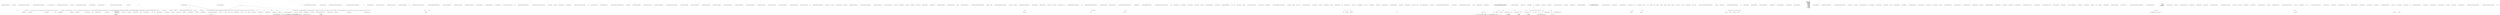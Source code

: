 digraph  {
n0 [cluster="RestSharp.Http.DeleteAsync(System.Action<RestSharp.HttpResponse>)", label="Entry RestSharp.Http.DeleteAsync(System.Action<RestSharp.HttpResponse>)", span="48-48"];
n1 [cluster="RestSharp.Http.DeleteAsync(System.Action<RestSharp.HttpResponse>)", label="GetStyleMethodInternalAsync(''DELETE'', action)", span="50-50"];
n2 [cluster="RestSharp.Http.DeleteAsync(System.Action<RestSharp.HttpResponse>)", label="Exit RestSharp.Http.DeleteAsync(System.Action<RestSharp.HttpResponse>)", span="48-48"];
n3 [cluster="RestSharp.Http.GetStyleMethodInternalAsync(string, System.Action<RestSharp.HttpResponse>)", label="Entry RestSharp.Http.GetStyleMethodInternalAsync(string, System.Action<RestSharp.HttpResponse>)", span="78-78"];
d1 [cluster="RestSharp.Http.DeleteAsync(System.Action<RestSharp.HttpResponse>)", label="return GetStyleMethodInternalAsync(''DELETE'', action);", span="50-50"];
d2 [cluster="RestSharp.Http.DeleteAsync(System.Action<RestSharp.HttpResponse>)", label="Exit RestSharp.Http.DeleteAsync(System.Action<RestSharp.HttpResponse>)", span="48-48"];
d3 [cluster="RestSharp.Http.GetStyleMethodInternalAsync(string, System.Action<RestSharp.HttpResponse>)", label="Entry RestSharp.Http.GetStyleMethodInternalAsync(string, System.Action<RestSharp.HttpResponse>)", span="78-78"];
d0 [cluster="RestSharp.Http.DeleteAsync(System.Action<RestSharp.HttpResponse>)", label="Entry RestSharp.Http.DeleteAsync(System.Action<RestSharp.HttpResponse>)", span="48-48"];
n20 [cluster="RestSharp.Http.GetStyleMethodInternalAsync(string, System.Action<RestSharp.HttpResponse>)", label="var url = Url", span="82-82"];
n21 [cluster="RestSharp.Http.GetStyleMethodInternalAsync(string, System.Action<RestSharp.HttpResponse>)", label="var webRequest = ConfigureAsyncWebRequest(method, url)", span="83-83"];
n23 [cluster="RestSharp.Http.GetStyleMethodInternalAsync(string, System.Action<RestSharp.HttpResponse>)", label="var asyncResult = webRequest.BeginGetResponse(result => ResponseCallback(result, callback), webRequest)", span="85-85"];
n30 [cluster="RestSharp.Http.GetStyleMethodInternalAsync(string, System.Action<RestSharp.HttpResponse>)", label="ExecuteCallback(response, callback)", span="94-94"];
n4 [cluster="RestSharp.Http.GetAsync(System.Action<RestSharp.HttpResponse>)", label="Entry RestSharp.Http.GetAsync(System.Action<RestSharp.HttpResponse>)", span="53-53"];
n5 [cluster="RestSharp.Http.GetAsync(System.Action<RestSharp.HttpResponse>)", label="GetStyleMethodInternalAsync(''GET'', action)", span="55-55"];
n7 [cluster="RestSharp.Http.HeadAsync(System.Action<RestSharp.HttpResponse>)", label="Entry RestSharp.Http.HeadAsync(System.Action<RestSharp.HttpResponse>)", span="58-58"];
n8 [cluster="RestSharp.Http.HeadAsync(System.Action<RestSharp.HttpResponse>)", label="GetStyleMethodInternalAsync(''HEAD'', action)", span="60-60"];
n10 [cluster="RestSharp.Http.OptionsAsync(System.Action<RestSharp.HttpResponse>)", label="Entry RestSharp.Http.OptionsAsync(System.Action<RestSharp.HttpResponse>)", span="63-63"];
n11 [cluster="RestSharp.Http.OptionsAsync(System.Action<RestSharp.HttpResponse>)", label="GetStyleMethodInternalAsync(''OPTIONS'', action)", span="65-65"];
n39 [cluster="lambda expression", label="ResponseCallback(result, callback)", span="85-85"];
n22 [cluster="RestSharp.Http.GetStyleMethodInternalAsync(string, System.Action<RestSharp.HttpResponse>)", label="timeoutState = new TimeOutState { Request = webRequest }", span="84-84"];
n24 [cluster="RestSharp.Http.GetStyleMethodInternalAsync(string, System.Action<RestSharp.HttpResponse>)", label="SetTimeout(asyncResult, webRequest, timeoutState)", span="86-86"];
n32 [cluster="RestSharp.Http.ConfigureAsyncWebRequest(string, System.Uri)", label="Entry RestSharp.Http.ConfigureAsyncWebRequest(string, System.Uri)", span="322-322"];
n33 [cluster="RestSharp.Http.TimeOutState.TimeOutState()", label="Entry RestSharp.Http.TimeOutState.TimeOutState()", span="384-384"];
n34 [cluster="System.Net.HttpWebRequest.BeginGetResponse(System.AsyncCallback, object)", label="Entry System.Net.HttpWebRequest.BeginGetResponse(System.AsyncCallback, object)", span="0-0"];
n38 [cluster="lambda expression", label="Entry lambda expression", span="85-85"];
n25 [cluster="RestSharp.Http.GetStyleMethodInternalAsync(string, System.Action<RestSharp.HttpResponse>)", label=Exception, span="88-88"];
n31 [cluster="RestSharp.Http.GetStyleMethodInternalAsync(string, System.Action<RestSharp.HttpResponse>)", label="Exit RestSharp.Http.GetStyleMethodInternalAsync(string, System.Action<RestSharp.HttpResponse>)", span="78-78"];
n35 [cluster="RestSharp.Http.SetTimeout(System.IAsyncResult, System.Net.HttpWebRequest, RestSharp.Http.TimeOutState)", label="Entry RestSharp.Http.SetTimeout(System.IAsyncResult, System.Net.HttpWebRequest, RestSharp.Http.TimeOutState)", span="211-211"];
n26 [cluster="RestSharp.Http.GetStyleMethodInternalAsync(string, System.Action<RestSharp.HttpResponse>)", label="var response = new HttpResponse()", span="90-90"];
n27 [cluster="RestSharp.Http.GetStyleMethodInternalAsync(string, System.Action<RestSharp.HttpResponse>)", label="response.ErrorMessage = ex.Message", span="91-91"];
n28 [cluster="RestSharp.Http.GetStyleMethodInternalAsync(string, System.Action<RestSharp.HttpResponse>)", label="response.ErrorException = ex", span="92-92"];
n29 [cluster="RestSharp.Http.GetStyleMethodInternalAsync(string, System.Action<RestSharp.HttpResponse>)", label="response.ResponseStatus = ResponseStatus.Error", span="93-93"];
d31 [cluster="RestSharp.Http.GetStyleMethodInternalAsync(string, System.Action<RestSharp.HttpResponse>)", label="ExecuteCallback(response, callback)", span="95-95"];
n36 [cluster="RestSharp.HttpResponse.HttpResponse()", label="Entry RestSharp.HttpResponse.HttpResponse()", span="30-30"];
n37 [cluster="RestSharp.Http.ExecuteCallback(RestSharp.HttpResponse, System.Action<RestSharp.HttpResponse>)", label="Entry RestSharp.Http.ExecuteCallback(RestSharp.HttpResponse, System.Action<RestSharp.HttpResponse>)", span="297-297"];
d21 [cluster="RestSharp.Http.GetStyleMethodInternalAsync(string, System.Action<RestSharp.HttpResponse>)", label="var url = Url", span="83-83"];
d22 [cluster="RestSharp.Http.GetStyleMethodInternalAsync(string, System.Action<RestSharp.HttpResponse>)", label="webRequest = ConfigureAsyncWebRequest(method, url)", span="84-84"];
d23 [cluster="RestSharp.Http.GetStyleMethodInternalAsync(string, System.Action<RestSharp.HttpResponse>)", label="timeoutState = new TimeOutState { Request = webRequest }", span="85-85"];
d24 [cluster="RestSharp.Http.GetStyleMethodInternalAsync(string, System.Action<RestSharp.HttpResponse>)", label="var asyncResult = webRequest.BeginGetResponse(result => ResponseCallback(result, callback), webRequest)", span="86-86"];
d25 [cluster="RestSharp.Http.GetStyleMethodInternalAsync(string, System.Action<RestSharp.HttpResponse>)", label="SetTimeout(asyncResult, webRequest, timeoutState)", span="87-87"];
d32 [cluster="RestSharp.Http.GetStyleMethodInternalAsync(string, System.Action<RestSharp.HttpResponse>)", label="return webRequest;", span="97-97"];
d34 [cluster="RestSharp.Http.ConfigureAsyncWebRequest(string, System.Uri)", label="Entry RestSharp.Http.ConfigureAsyncWebRequest(string, System.Uri)", span="327-327"];
d37 [cluster="RestSharp.Http.SetTimeout(System.IAsyncResult, System.Net.HttpWebRequest, RestSharp.Http.TimeOutState)", label="Entry RestSharp.Http.SetTimeout(System.IAsyncResult, System.Net.HttpWebRequest, RestSharp.Http.TimeOutState)", span="216-216"];
d20 [cluster="RestSharp.Http.GetStyleMethodInternalAsync(string, System.Action<RestSharp.HttpResponse>)", label="HttpWebRequest webRequest = null", span="80-80"];
d5 [cluster="RestSharp.Http.GetAsync(System.Action<RestSharp.HttpResponse>)", label="return GetStyleMethodInternalAsync(''GET'', action);", span="55-55"];
d4 [cluster="RestSharp.Http.GetAsync(System.Action<RestSharp.HttpResponse>)", label="Entry RestSharp.Http.GetAsync(System.Action<RestSharp.HttpResponse>)", span="53-53"];
d8 [cluster="RestSharp.Http.HeadAsync(System.Action<RestSharp.HttpResponse>)", label="return GetStyleMethodInternalAsync(''HEAD'', action);", span="60-60"];
d7 [cluster="RestSharp.Http.HeadAsync(System.Action<RestSharp.HttpResponse>)", label="Entry RestSharp.Http.HeadAsync(System.Action<RestSharp.HttpResponse>)", span="58-58"];
d11 [cluster="RestSharp.Http.OptionsAsync(System.Action<RestSharp.HttpResponse>)", label="return GetStyleMethodInternalAsync(''OPTIONS'', action);", span="65-65"];
d10 [cluster="RestSharp.Http.OptionsAsync(System.Action<RestSharp.HttpResponse>)", label="Entry RestSharp.Http.OptionsAsync(System.Action<RestSharp.HttpResponse>)", span="63-63"];
d33 [cluster="RestSharp.Http.GetStyleMethodInternalAsync(string, System.Action<RestSharp.HttpResponse>)", label="Exit RestSharp.Http.GetStyleMethodInternalAsync(string, System.Action<RestSharp.HttpResponse>)", span="78-78"];
n6 [cluster="RestSharp.Http.GetAsync(System.Action<RestSharp.HttpResponse>)", label="Exit RestSharp.Http.GetAsync(System.Action<RestSharp.HttpResponse>)", span="53-53"];
d6 [cluster="RestSharp.Http.GetAsync(System.Action<RestSharp.HttpResponse>)", label="Exit RestSharp.Http.GetAsync(System.Action<RestSharp.HttpResponse>)", span="53-53"];
n9 [cluster="RestSharp.Http.HeadAsync(System.Action<RestSharp.HttpResponse>)", label="Exit RestSharp.Http.HeadAsync(System.Action<RestSharp.HttpResponse>)", span="58-58"];
d9 [cluster="RestSharp.Http.HeadAsync(System.Action<RestSharp.HttpResponse>)", label="Exit RestSharp.Http.HeadAsync(System.Action<RestSharp.HttpResponse>)", span="58-58"];
n12 [cluster="RestSharp.Http.OptionsAsync(System.Action<RestSharp.HttpResponse>)", label="Exit RestSharp.Http.OptionsAsync(System.Action<RestSharp.HttpResponse>)", span="63-63"];
d12 [cluster="RestSharp.Http.OptionsAsync(System.Action<RestSharp.HttpResponse>)", label="Exit RestSharp.Http.OptionsAsync(System.Action<RestSharp.HttpResponse>)", span="63-63"];
n13 [cluster="RestSharp.Http.PostAsync(System.Action<RestSharp.HttpResponse>)", label="Entry RestSharp.Http.PostAsync(System.Action<RestSharp.HttpResponse>)", span="68-68"];
n14 [cluster="RestSharp.Http.PostAsync(System.Action<RestSharp.HttpResponse>)", label="PutPostInternalAsync(''POST'', action)", span="70-70"];
n15 [cluster="RestSharp.Http.PostAsync(System.Action<RestSharp.HttpResponse>)", label="Exit RestSharp.Http.PostAsync(System.Action<RestSharp.HttpResponse>)", span="68-68"];
n16 [cluster="RestSharp.Http.PutPostInternalAsync(string, System.Action<RestSharp.HttpResponse>)", label="Entry RestSharp.Http.PutPostInternalAsync(string, System.Action<RestSharp.HttpResponse>)", span="98-98"];
d14 [cluster="RestSharp.Http.PostAsync(System.Action<RestSharp.HttpResponse>)", label="return PutPostInternalAsync(''POST'', action);", span="70-70"];
d15 [cluster="RestSharp.Http.PostAsync(System.Action<RestSharp.HttpResponse>)", label="Exit RestSharp.Http.PostAsync(System.Action<RestSharp.HttpResponse>)", span="68-68"];
d16 [cluster="RestSharp.Http.PutPostInternalAsync(string, System.Action<RestSharp.HttpResponse>)", label="Entry RestSharp.Http.PutPostInternalAsync(string, System.Action<RestSharp.HttpResponse>)", span="100-100"];
d13 [cluster="RestSharp.Http.PostAsync(System.Action<RestSharp.HttpResponse>)", label="Entry RestSharp.Http.PostAsync(System.Action<RestSharp.HttpResponse>)", span="68-68"];
n42 [cluster="RestSharp.Http.PutPostInternalAsync(string, System.Action<RestSharp.HttpResponse>)", label="var webRequest = ConfigureAsyncWebRequest(method, Url)", span="102-102"];
n44 [cluster="RestSharp.Http.PutPostInternalAsync(string, System.Action<RestSharp.HttpResponse>)", label="WriteRequestBodyAsync(webRequest, callback)", span="104-104"];
n50 [cluster="RestSharp.Http.PutPostInternalAsync(string, System.Action<RestSharp.HttpResponse>)", label="ExecuteCallback(response, callback)", span="112-112"];
n17 [cluster="RestSharp.Http.PutAsync(System.Action<RestSharp.HttpResponse>)", label="Entry RestSharp.Http.PutAsync(System.Action<RestSharp.HttpResponse>)", span="73-73"];
n18 [cluster="RestSharp.Http.PutAsync(System.Action<RestSharp.HttpResponse>)", label="PutPostInternalAsync(''PUT'', action)", span="75-75"];
n43 [cluster="RestSharp.Http.PutPostInternalAsync(string, System.Action<RestSharp.HttpResponse>)", label="PreparePostBody(webRequest)", span="103-103"];
n52 [cluster="RestSharp.Http.PreparePostBody(System.Net.HttpWebRequest)", label="Entry RestSharp.Http.PreparePostBody(System.Net.HttpWebRequest)", span="246-246"];
n45 [cluster="RestSharp.Http.PutPostInternalAsync(string, System.Action<RestSharp.HttpResponse>)", label=Exception, span="106-106"];
n51 [cluster="RestSharp.Http.PutPostInternalAsync(string, System.Action<RestSharp.HttpResponse>)", label="Exit RestSharp.Http.PutPostInternalAsync(string, System.Action<RestSharp.HttpResponse>)", span="98-98"];
n53 [cluster="RestSharp.Http.WriteRequestBodyAsync(System.Net.HttpWebRequest, System.Action<RestSharp.HttpResponse>)", label="Entry RestSharp.Http.WriteRequestBodyAsync(System.Net.HttpWebRequest, System.Action<RestSharp.HttpResponse>)", span="116-116"];
n46 [cluster="RestSharp.Http.PutPostInternalAsync(string, System.Action<RestSharp.HttpResponse>)", label="var response = new HttpResponse()", span="108-108"];
n47 [cluster="RestSharp.Http.PutPostInternalAsync(string, System.Action<RestSharp.HttpResponse>)", label="response.ErrorMessage = ex.Message", span="109-109"];
n48 [cluster="RestSharp.Http.PutPostInternalAsync(string, System.Action<RestSharp.HttpResponse>)", label="response.ErrorException = ex", span="110-110"];
n49 [cluster="RestSharp.Http.PutPostInternalAsync(string, System.Action<RestSharp.HttpResponse>)", label="response.ResponseStatus = ResponseStatus.Error", span="111-111"];
d53 [cluster="RestSharp.Http.PutPostInternalAsync(string, System.Action<RestSharp.HttpResponse>)", label="ExecuteCallback(response, callback)", span="115-115"];
d45 [cluster="RestSharp.Http.PutPostInternalAsync(string, System.Action<RestSharp.HttpResponse>)", label="webRequest = ConfigureAsyncWebRequest(method, Url)", span="105-105"];
d46 [cluster="RestSharp.Http.PutPostInternalAsync(string, System.Action<RestSharp.HttpResponse>)", label="PreparePostBody(webRequest)", span="106-106"];
d47 [cluster="RestSharp.Http.PutPostInternalAsync(string, System.Action<RestSharp.HttpResponse>)", label="WriteRequestBodyAsync(webRequest, callback)", span="107-107"];
d54 [cluster="RestSharp.Http.PutPostInternalAsync(string, System.Action<RestSharp.HttpResponse>)", label="return webRequest;", span="118-118"];
d57 [cluster="RestSharp.Http.WriteRequestBodyAsync(System.Net.HttpWebRequest, System.Action<RestSharp.HttpResponse>)", label="Entry RestSharp.Http.WriteRequestBodyAsync(System.Net.HttpWebRequest, System.Action<RestSharp.HttpResponse>)", span="121-121"];
d44 [cluster="RestSharp.Http.PutPostInternalAsync(string, System.Action<RestSharp.HttpResponse>)", label="HttpWebRequest webRequest = null", span="102-102"];
d18 [cluster="RestSharp.Http.PutAsync(System.Action<RestSharp.HttpResponse>)", label="return PutPostInternalAsync(''PUT'', action);", span="75-75"];
d17 [cluster="RestSharp.Http.PutAsync(System.Action<RestSharp.HttpResponse>)", label="Entry RestSharp.Http.PutAsync(System.Action<RestSharp.HttpResponse>)", span="73-73"];
d55 [cluster="RestSharp.Http.PutPostInternalAsync(string, System.Action<RestSharp.HttpResponse>)", label="Exit RestSharp.Http.PutPostInternalAsync(string, System.Action<RestSharp.HttpResponse>)", span="100-100"];
n19 [cluster="RestSharp.Http.PutAsync(System.Action<RestSharp.HttpResponse>)", label="Exit RestSharp.Http.PutAsync(System.Action<RestSharp.HttpResponse>)", span="73-73"];
d19 [cluster="RestSharp.Http.PutAsync(System.Action<RestSharp.HttpResponse>)", label="Exit RestSharp.Http.PutAsync(System.Action<RestSharp.HttpResponse>)", span="73-73"];
n163 [cluster="RestSharp.Http.ConfigureAsyncWebRequest(string, System.Uri)", label="var webRequest = (HttpWebRequest)WebRequest.Create(url)", span="328-328"];
n167 [cluster="RestSharp.Http.ConfigureAsyncWebRequest(string, System.Uri)", label="webRequest.Method = method", span="334-334"];
n164 [cluster="RestSharp.Http.ConfigureAsyncWebRequest(string, System.Uri)", label="webRequest.UseDefaultCredentials = false", span="329-329"];
n165 [cluster="RestSharp.Http.ConfigureAsyncWebRequest(string, System.Uri)", label="AppendHeaders(webRequest)", span="331-331"];
n166 [cluster="RestSharp.Http.ConfigureAsyncWebRequest(string, System.Uri)", label="AppendCookies(webRequest)", span="332-332"];
n169 [cluster="RestSharp.Http.ConfigureAsyncWebRequest(string, System.Uri)", label="webRequest.ContentLength = 0", span="342-342"];
n171 [cluster="RestSharp.Http.ConfigureAsyncWebRequest(string, System.Uri)", label="webRequest.Credentials = Credentials", span="348-348"];
n173 [cluster="RestSharp.Http.ConfigureAsyncWebRequest(string, System.Uri)", label="webRequest.UserAgent = UserAgent", span="354-354"];
n174 [cluster="RestSharp.Http.ConfigureAsyncWebRequest(string, System.Uri)", label="webRequest.AllowAutoRedirect = FollowRedirects", span="379-379"];
n175 [cluster="RestSharp.Http.ConfigureAsyncWebRequest(string, System.Uri)", label="return webRequest;", span="381-381"];
n177 [cluster="System.Net.WebRequest.Create(System.Uri)", label="Entry System.Net.WebRequest.Create(System.Uri)", span="0-0"];
n178 [cluster="RestSharp.Http.AppendHeaders(System.Net.HttpWebRequest)", label="Entry RestSharp.Http.AppendHeaders(System.Net.HttpWebRequest)", span="194-194"];
n179 [cluster="RestSharp.Http.AppendCookies(System.Net.HttpWebRequest)", label="Entry RestSharp.Http.AppendCookies(System.Net.HttpWebRequest)", span="213-213"];
n168 [cluster="RestSharp.Http.ConfigureAsyncWebRequest(string, System.Uri)", label="!HasFiles", span="340-340"];
n170 [cluster="RestSharp.Http.ConfigureAsyncWebRequest(string, System.Uri)", label="Credentials != null", span="346-346"];
n172 [cluster="RestSharp.Http.ConfigureAsyncWebRequest(string, System.Uri)", label="UserAgent.HasValue()", span="352-352"];
n180 [cluster="string.HasValue()", label="Entry string.HasValue()", span="76-76"];
n176 [cluster="RestSharp.Http.ConfigureAsyncWebRequest(string, System.Uri)", label="Exit RestSharp.Http.ConfigureAsyncWebRequest(string, System.Uri)", span="322-322"];
n115 [cluster="RestSharp.Http.SetTimeout(System.IAsyncResult, System.Net.HttpWebRequest, RestSharp.Http.TimeOutState)", label="Exit RestSharp.Http.SetTimeout(System.IAsyncResult, System.Net.HttpWebRequest, RestSharp.Http.TimeOutState)", span="211-211"];
n54 [cluster="RestSharp.Http.WriteRequestBodyAsync(System.Net.HttpWebRequest, System.Action<RestSharp.HttpResponse>)", label="IAsyncResult asyncResult", span="118-118"];
n159 [cluster="RestSharp.Http.ExecuteCallback(RestSharp.HttpResponse, System.Action<RestSharp.HttpResponse>)", label="callback(response)", span="304-304"];
n41 [cluster="RestSharp.Http.ResponseCallback(System.IAsyncResult, System.Action<RestSharp.HttpResponse>)", label="Entry RestSharp.Http.ResponseCallback(System.IAsyncResult, System.Action<RestSharp.HttpResponse>)", span="268-268"];
n141 [cluster="RestSharp.Http.ResponseCallback(System.IAsyncResult, System.Action<RestSharp.HttpResponse>)", label="var response = new HttpResponse()", span="270-270"];
n160 [cluster="RestSharp.Http.ExecuteCallback(RestSharp.HttpResponse, System.Action<RestSharp.HttpResponse>)", label="Exit RestSharp.Http.ExecuteCallback(RestSharp.HttpResponse, System.Action<RestSharp.HttpResponse>)", span="297-297"];
n102 [cluster="System.Action<T>.Invoke(T)", label="Entry System.Action<T>.Invoke(T)", span="0-0"];
n40 [cluster="lambda expression", label="Exit lambda expression", span="85-85"];
n145 [cluster="RestSharp.Http.ResponseCallback(System.IAsyncResult, System.Action<RestSharp.HttpResponse>)", label="ExecuteCallback(response, callback)", span="278-278"];
n147 [cluster="RestSharp.Http.ResponseCallback(System.IAsyncResult, System.Action<RestSharp.HttpResponse>)", label="GetRawResponseAsync(result, webResponse =>\r\n				{\r\n					ExtractResponseData(response, webResponse);\r\n					ExecuteCallback(\\nresponse, callback);\r\n				})", span="282-286"];
n152 [cluster="RestSharp.Http.ResponseCallback(System.IAsyncResult, System.Action<RestSharp.HttpResponse>)", label="ExecuteCallback(response, callback)", span="293-293"];
n59 [cluster="RestSharp.Http.WriteRequestBodyAsync(System.Net.HttpWebRequest, System.Action<RestSharp.HttpResponse>)", label="asyncResult = webRequest.BeginGetResponse(r => ResponseCallback(r, callback), webRequest)", span="131-131"];
n67 [cluster="RestSharp.Http.RequestStreamCallback(System.IAsyncResult, System.Action<RestSharp.HttpResponse>)", label="Entry RestSharp.Http.RequestStreamCallback(System.IAsyncResult, System.Action<RestSharp.HttpResponse>)", span="187-187"];
n109 [cluster="RestSharp.Http.RequestStreamCallback(System.IAsyncResult, System.Action<RestSharp.HttpResponse>)", label="webRequest.BeginGetResponse(r => ResponseCallback(r, callback), webRequest)", span="208-208"];
n156 [cluster="lambda expression", label="ExecuteCallback(response, callback)", span="285-285"];
n142 [cluster="RestSharp.Http.ResponseCallback(System.IAsyncResult, System.Action<RestSharp.HttpResponse>)", label="response.ResponseStatus = ResponseStatus.None", span="271-271"];
n144 [cluster="RestSharp.Http.ResponseCallback(System.IAsyncResult, System.Action<RestSharp.HttpResponse>)", label="response.ResponseStatus = ResponseStatus.TimedOut", span="277-277"];
n149 [cluster="RestSharp.Http.ResponseCallback(System.IAsyncResult, System.Action<RestSharp.HttpResponse>)", label="response.ErrorMessage = ex.Message", span="290-290"];
n150 [cluster="RestSharp.Http.ResponseCallback(System.IAsyncResult, System.Action<RestSharp.HttpResponse>)", label="response.ErrorException = ex", span="291-291"];
n151 [cluster="RestSharp.Http.ResponseCallback(System.IAsyncResult, System.Action<RestSharp.HttpResponse>)", label="response.ResponseStatus = ResponseStatus.Error", span="292-292"];
n155 [cluster="lambda expression", label="ExtractResponseData(response, webResponse)", span="284-284"];
n143 [cluster="RestSharp.Http.ResponseCallback(System.IAsyncResult, System.Action<RestSharp.HttpResponse>)", label="timeoutState.TimedOut", span="275-275"];
n146 [cluster="RestSharp.Http.ResponseCallback(System.IAsyncResult, System.Action<RestSharp.HttpResponse>)", label="return;", span="279-279"];
n153 [cluster="RestSharp.Http.ResponseCallback(System.IAsyncResult, System.Action<RestSharp.HttpResponse>)", label="Exit RestSharp.Http.ResponseCallback(System.IAsyncResult, System.Action<RestSharp.HttpResponse>)", span="268-268"];
n148 [cluster="RestSharp.Http.ResponseCallback(System.IAsyncResult, System.Action<RestSharp.HttpResponse>)", label=Exception, span="288-288"];
n127 [cluster="RestSharp.Http.GetRawResponseAsync(System.IAsyncResult, System.Action<System.Net.HttpWebResponse>)", label="Entry RestSharp.Http.GetRawResponseAsync(System.IAsyncResult, System.Action<System.Net.HttpWebResponse>)", span="244-244"];
n154 [cluster="lambda expression", label="Entry lambda expression", span="282-286"];
n55 [cluster="RestSharp.Http.WriteRequestBodyAsync(System.Net.HttpWebRequest, System.Action<RestSharp.HttpResponse>)", label="timeoutState = new TimeOutState { Request = webRequest }", span="119-119"];
n57 [cluster="RestSharp.Http.WriteRequestBodyAsync(System.Net.HttpWebRequest, System.Action<RestSharp.HttpResponse>)", label="webRequest.ContentLength = CalculateContentLength()", span="124-124"];
n58 [cluster="RestSharp.Http.WriteRequestBodyAsync(System.Net.HttpWebRequest, System.Action<RestSharp.HttpResponse>)", label="asyncResult = webRequest.BeginGetRequestStream(result => RequestStreamCallback(result, callback), webRequest)", span="126-126"];
n60 [cluster="RestSharp.Http.WriteRequestBodyAsync(System.Net.HttpWebRequest, System.Action<RestSharp.HttpResponse>)", label="SetTimeout(asyncResult, webRequest, timeoutState)", span="134-134"];
n65 [cluster="lambda expression", label="RequestStreamCallback(result, callback)", span="126-126"];
n69 [cluster="lambda expression", label="ResponseCallback(r, callback)", span="131-131"];
n56 [cluster="RestSharp.Http.WriteRequestBodyAsync(System.Net.HttpWebRequest, System.Action<RestSharp.HttpResponse>)", label="HasBody || HasFiles", span="121-121"];
n62 [cluster="RestSharp.Http.CalculateContentLength()", label="Entry RestSharp.Http.CalculateContentLength()", span="137-137"];
n63 [cluster="System.Net.HttpWebRequest.BeginGetRequestStream(System.AsyncCallback, object)", label="Entry System.Net.HttpWebRequest.BeginGetRequestStream(System.AsyncCallback, object)", span="0-0"];
n64 [cluster="lambda expression", label="Entry lambda expression", span="126-126"];
n68 [cluster="lambda expression", label="Entry lambda expression", span="131-131"];
n61 [cluster="RestSharp.Http.WriteRequestBodyAsync(System.Net.HttpWebRequest, System.Action<RestSharp.HttpResponse>)", label="Exit RestSharp.Http.WriteRequestBodyAsync(System.Net.HttpWebRequest, System.Action<RestSharp.HttpResponse>)", span="116-116"];
n71 [cluster="RestSharp.Http.CalculateContentLength()", label="!HasFiles", span="139-139"];
n73 [cluster="RestSharp.Http.CalculateContentLength()", label="long length = 0", span="145-145"];
n72 [cluster="RestSharp.Http.CalculateContentLength()", label="return RequestBody.Length;", span="141-141"];
n82 [cluster="RestSharp.Http.CalculateContentLength()", label="Exit RestSharp.Http.CalculateContentLength()", span="137-137"];
n74 [cluster="RestSharp.Http.CalculateContentLength()", label=Files, span="146-146"];
n75 [cluster="RestSharp.Http.CalculateContentLength()", label="length += GetMultipartFileHeader(file).Length", span="148-148"];
n79 [cluster="RestSharp.Http.CalculateContentLength()", label="length += GetMultipartFormData(param).Length", span="155-155"];
n80 [cluster="RestSharp.Http.CalculateContentLength()", label="length += GetMultipartFooter().Length", span="158-158"];
n76 [cluster="RestSharp.Http.CalculateContentLength()", label="length += file.ContentLength", span="149-149"];
n78 [cluster="RestSharp.Http.CalculateContentLength()", label=Parameters, span="153-153"];
n83 [cluster="RestSharp.Http.GetMultipartFileHeader(RestSharp.HttpFile)", label="Entry RestSharp.Http.GetMultipartFileHeader(RestSharp.HttpFile)", span="173-173"];
n77 [cluster="RestSharp.Http.CalculateContentLength()", label="length += Environment.NewLine.Length", span="150-150"];
n84 [cluster="RestSharp.Http.GetMultipartFormData(RestSharp.HttpParameter)", label="Entry RestSharp.Http.GetMultipartFormData(RestSharp.HttpParameter)", span="179-179"];
n81 [cluster="RestSharp.Http.CalculateContentLength()", label="return length;", span="159-159"];
d85 [cluster="RestSharp.Http.CalculateContentLength()", color=green, community=0, label="return length;", prediction=0, span="164-164"];
n85 [cluster="RestSharp.Http.GetMultipartFooter()", label="Entry RestSharp.Http.GetMultipartFooter()", span="185-185"];
n66 [cluster="lambda expression", label="Exit lambda expression", span="126-126"];
n103 [cluster="RestSharp.Http.RequestStreamCallback(System.IAsyncResult, System.Action<RestSharp.HttpResponse>)", label="var webRequest = result.AsyncState as HttpWebRequest", span="189-189"];
d108 [cluster="RestSharp.Http.RequestStreamCallback(System.IAsyncResult, System.Action<RestSharp.HttpResponse>)", label="var requestStream = webRequest.EndGetRequestStream(result)", span="197-197"];
n113 [cluster="lambda expression", label="ResponseCallback(r, callback)", span="208-208"];
n106 [cluster="RestSharp.Http.RequestStreamCallback(System.IAsyncResult, System.Action<RestSharp.HttpResponse>)", label="WriteMultipartFormDataAsync(requestStream)", span="196-196"];
n111 [cluster="System.Net.HttpWebRequest.EndGetRequestStream(System.IAsyncResult)", label="Entry System.Net.HttpWebRequest.EndGetRequestStream(System.IAsyncResult)", span="0-0"];
n86 [cluster="RestSharp.Http.WriteMultipartFormDataAsync(System.IO.Stream)", label="Entry RestSharp.Http.WriteMultipartFormDataAsync(System.IO.Stream)", span="162-162"];
n100 [cluster="System.Text.Encoding.GetBytes(string)", label="Entry System.Text.Encoding.GetBytes(string)", span="0-0"];
n101 [cluster="System.IO.Stream.Write(byte[], int, int)", label="Entry System.IO.Stream.Write(byte[], int, int)", span="0-0"];
n110 [cluster="RestSharp.Http.RequestStreamCallback(System.IAsyncResult, System.Action<RestSharp.HttpResponse>)", label="Exit RestSharp.Http.RequestStreamCallback(System.IAsyncResult, System.Action<RestSharp.HttpResponse>)", span="187-187"];
n112 [cluster="lambda expression", label="Entry lambda expression", span="208-208"];
d109 [cluster="RestSharp.Http.RequestStreamCallback(System.IAsyncResult, System.Action<RestSharp.HttpResponse>)", label=HasFiles, span="199-199"];
d111 [cluster="RestSharp.Http.RequestStreamCallback(System.IAsyncResult, System.Action<RestSharp.HttpResponse>)", label="var encoding = Encoding.UTF8", span="208-208"];
d112 [cluster="RestSharp.Http.RequestStreamCallback(System.IAsyncResult, System.Action<RestSharp.HttpResponse>)", label="requestStream.Write(encoding.GetBytes(RequestBody), 0, RequestBody.Length)", span="209-209"];
n70 [cluster="lambda expression", label="Exit lambda expression", span="131-131"];
n91 [cluster="RestSharp.Http.WriteMultipartFormDataAsync(System.IO.Stream)", label="file.Writer(requestStream)", span="172-172"];
d94 [cluster="RestSharp.Http.WriteMultipartFormDataAsync(System.IO.Stream)", color=green, community=0, label="requestStream.Write(encoding.GetBytes(header), 0, header.Length)", prediction=1, span="174-174"];
d91 [cluster="RestSharp.Http.WriteMultipartFormDataAsync(System.IO.Stream)", label="var encoding = Encoding.UTF8", span="169-169"];
d97 [cluster="RestSharp.Http.WriteMultipartFormDataAsync(System.IO.Stream)", color=green, community=0, label="requestStream.Write(encoding.GetBytes(lineEnding), 0, lineEnding.Length)", prediction=1, span="179-179"];
d102 [cluster="RestSharp.Http.WriteMultipartFormDataAsync(System.IO.Stream)", color=green, community=0, label="requestStream.Write(encoding.GetBytes(footer), 0, footer.Length)", prediction=1, span="189-189"];
d100 [cluster="RestSharp.Http.WriteMultipartFormDataAsync(System.IO.Stream)", label="requestStream.Write(encoding.GetBytes(postData), 0, postData.Length)", span="185-185"];
d96 [cluster="RestSharp.Http.WriteMultipartFormDataAsync(System.IO.Stream)", color=green, community=0, label="var lineEnding = Environment.NewLine", prediction=4, span="178-178"];
n99 [cluster="RestSharp.Http.WriteMultipartFormDataAsync(System.IO.Stream)", label="Exit RestSharp.Http.WriteMultipartFormDataAsync(System.IO.Stream)", span="162-162"];
d92 [cluster="RestSharp.Http.WriteMultipartFormDataAsync(System.IO.Stream)", label=Files, span="170-170"];
d93 [cluster="RestSharp.Http.WriteMultipartFormDataAsync(System.IO.Stream)", label="var header = GetMultipartFileHeader(file)", span="173-173"];
d98 [cluster="RestSharp.Http.WriteMultipartFormDataAsync(System.IO.Stream)", label=Parameters, span="182-182"];
d101 [cluster="RestSharp.Http.WriteMultipartFormDataAsync(System.IO.Stream)", label="var footer = GetMultipartFooter()", span="188-188"];
d99 [cluster="RestSharp.Http.WriteMultipartFormDataAsync(System.IO.Stream)", label="var postData = GetMultipartFormData(param)", span="184-184"];
n114 [cluster="lambda expression", label="Exit lambda expression", span="208-208"];
n116 [cluster="RestSharp.Http.TimeoutCallback(object, bool)", label="Entry RestSharp.Http.TimeoutCallback(object, bool)", span="221-221"];
n117 [cluster="RestSharp.Http.TimeoutCallback(object, bool)", label=timedOut, span="223-223"];
n118 [cluster="RestSharp.Http.TimeoutCallback(object, bool)", label="TimeOutState timeoutState = state as TimeOutState", span="225-225"];
n122 [cluster="RestSharp.Http.TimeoutCallback(object, bool)", label="timeoutState.TimedOut = timedOut", span="234-234"];
n125 [cluster="RestSharp.Http.TimeoutCallback(object, bool)", label="Exit RestSharp.Http.TimeoutCallback(object, bool)", span="221-221"];
n119 [cluster="RestSharp.Http.TimeoutCallback(object, bool)", label="timeoutState == null", span="227-227"];
n121 [cluster="RestSharp.Http.TimeoutCallback(object, bool)", label=timeoutState, span="232-232"];
n123 [cluster="RestSharp.Http.TimeoutCallback(object, bool)", label="timeoutState.Request != null", span="237-237"];
n124 [cluster="RestSharp.Http.TimeoutCallback(object, bool)", label="timeoutState.Request.Abort()", span="239-239"];
n120 [cluster="RestSharp.Http.TimeoutCallback(object, bool)", label="return;", span="229-229"];
n126 [cluster="System.Net.HttpWebRequest.Abort()", label="Entry System.Net.HttpWebRequest.Abort()", span="0-0"];
n128 [cluster="RestSharp.Http.GetRawResponseAsync(System.IAsyncResult, System.Action<System.Net.HttpWebResponse>)", label="var response = new HttpResponse()", span="246-246"];
n131 [cluster="RestSharp.Http.GetRawResponseAsync(System.IAsyncResult, System.Action<System.Net.HttpWebResponse>)", label="var webRequest = (HttpWebRequest)result.AsyncState", span="253-253"];
n132 [cluster="RestSharp.Http.GetRawResponseAsync(System.IAsyncResult, System.Action<System.Net.HttpWebResponse>)", label="raw = webRequest.EndGetResponse(result) as HttpWebResponse", span="254-254"];
n136 [cluster="RestSharp.Http.GetRawResponseAsync(System.IAsyncResult, System.Action<System.Net.HttpWebResponse>)", label="callback(raw)", span="264-264"];
n129 [cluster="RestSharp.Http.GetRawResponseAsync(System.IAsyncResult, System.Action<System.Net.HttpWebResponse>)", label="response.ResponseStatus = ResponseStatus.None", span="247-247"];
n130 [cluster="RestSharp.Http.GetRawResponseAsync(System.IAsyncResult, System.Action<System.Net.HttpWebResponse>)", label="HttpWebResponse raw = null", span="249-249"];
n133 [cluster="RestSharp.Http.GetRawResponseAsync(System.IAsyncResult, System.Action<System.Net.HttpWebResponse>)", label=WebException, span="256-256"];
n137 [cluster="RestSharp.Http.GetRawResponseAsync(System.IAsyncResult, System.Action<System.Net.HttpWebResponse>)", label="raw.Close()", span="265-265"];
n139 [cluster="System.Net.HttpWebRequest.EndGetResponse(System.IAsyncResult)", label="Entry System.Net.HttpWebRequest.EndGetResponse(System.IAsyncResult)", span="0-0"];
n134 [cluster="RestSharp.Http.GetRawResponseAsync(System.IAsyncResult, System.Action<System.Net.HttpWebResponse>)", label="ex.Response is HttpWebResponse", span="258-258"];
n135 [cluster="RestSharp.Http.GetRawResponseAsync(System.IAsyncResult, System.Action<System.Net.HttpWebResponse>)", label="raw = ex.Response as HttpWebResponse", span="260-260"];
n138 [cluster="RestSharp.Http.GetRawResponseAsync(System.IAsyncResult, System.Action<System.Net.HttpWebResponse>)", label="Exit RestSharp.Http.GetRawResponseAsync(System.IAsyncResult, System.Action<System.Net.HttpWebResponse>)", span="244-244"];
n140 [cluster="System.Net.HttpWebResponse.Close()", label="Entry System.Net.HttpWebResponse.Close()", span="0-0"];
n158 [cluster="RestSharp.Http.ExtractResponseData(RestSharp.HttpResponse, System.Net.HttpWebResponse)", label="Entry RestSharp.Http.ExtractResponseData(RestSharp.HttpResponse, System.Net.HttpWebResponse)", span="263-263"];
n157 [cluster="lambda expression", label="Exit lambda expression", span="282-286"];
n161 [cluster="RestSharp.Http.AddAsyncHeaderActions()", label="Entry RestSharp.Http.AddAsyncHeaderActions()", span="310-310"];
n162 [cluster="RestSharp.Http.AddAsyncHeaderActions()", label="Exit RestSharp.Http.AddAsyncHeaderActions()", span="310-310"];
m0_43 [cluster="RestSharp.Http.GetMultipartFileHeader(RestSharp.HttpFile)", file="Http.cs", label="return string.Format (''--{0}{4}Content-Disposition: form-data; name=\''{1}\''; filename=\''{2}\''{4}Content-Type: {3}{4}{4}'', \r\n				\\nFormBoundary, file.Name, file.FileName, file.ContentType ?? ''application/octet-stream'', Environment.NewLine);", span="175-176"];
m0_44 [cluster="RestSharp.Http.GetMultipartFileHeader(RestSharp.HttpFile)", file="Http.cs", label="Exit RestSharp.Http.GetMultipartFileHeader(RestSharp.HttpFile)", span="173-173"];
m0_60 [cluster="System.Action<T1, T2>.Invoke(T1, T2)", file="Http.cs", label="Entry System.Action<T1, T2>.Invoke(T1, T2)", span="0-0"];
m0_72 [cluster="RestSharp.Http.EncodeParameters()", file="Http.cs", label="Entry RestSharp.Http.EncodeParameters()", span="233-233"];
m0_73 [cluster="RestSharp.Http.EncodeParameters()", file="Http.cs", label="var querystring = new StringBuilder()", span="235-235"];
m0_74 [cluster="RestSharp.Http.EncodeParameters()", file="Http.cs", label=Parameters, span="236-236"];
m0_75 [cluster="RestSharp.Http.EncodeParameters()", file="Http.cs", label="querystring.Length > 1", span="238-238"];
m0_76 [cluster="RestSharp.Http.EncodeParameters()", file="Http.cs", label="querystring.Append(''&'')", span="239-239"];
m0_77 [cluster="RestSharp.Http.EncodeParameters()", file="Http.cs", label="querystring.AppendFormat(''{0}={1}'', p.Name.UrlEncode(), ((string)p.Value).UrlEncode())", span="240-240"];
m0_78 [cluster="RestSharp.Http.EncodeParameters()", file="Http.cs", label="return querystring.ToString();", span="243-243"];
m0_79 [cluster="RestSharp.Http.EncodeParameters()", file="Http.cs", label="Exit RestSharp.Http.EncodeParameters()", span="233-233"];
m0_114 [cluster="RestSharp.Http.GetString(byte[])", file="Http.cs", label="Entry RestSharp.Http.GetString(byte[])", span="319-319"];
m0_133 [cluster="RestSharp.Http.GetString(byte[])", file="Http.cs", label="Exit RestSharp.Http.GetString(byte[])", span="319-319"];
m0_25 [cluster="System.Collections.Generic.IDictionary<TKey, TValue>.Add(TKey, TValue)", file="Http.cs", label="Entry System.Collections.Generic.IDictionary<TKey, TValue>.Add(TKey, TValue)", span="0-0"];
m0_41 [cluster="string.Format(string, object)", file="Http.cs", label="Entry string.Format(string, object)", span="0-0"];
m0_80 [cluster="System.Text.StringBuilder.StringBuilder()", file="Http.cs", label="Entry System.Text.StringBuilder.StringBuilder()", span="0-0"];
m0_46 [cluster="RestSharp.Http.GetMultipartFormData(RestSharp.HttpParameter)", file="Http.cs", label="Entry RestSharp.Http.GetMultipartFormData(RestSharp.HttpParameter)", span="179-179"];
m0_47 [cluster="RestSharp.Http.GetMultipartFormData(RestSharp.HttpParameter)", file="Http.cs", label="return string.Format (''--{0}{3}Content-Disposition: form-data; name=\''{1}\''{3}{3}{2}{3}'',\r\n				FormBoundary, param.Name, param.Value, \\nEnvironment.NewLine);", span="181-182"];
m0_48 [cluster="RestSharp.Http.GetMultipartFormData(RestSharp.HttpParameter)", file="Http.cs", label="Exit RestSharp.Http.GetMultipartFormData(RestSharp.HttpParameter)", span="179-179"];
m0_12 [cluster="System.Collections.Generic.List<T>.List()", file="Http.cs", label="Entry System.Collections.Generic.List<T>.List()", span="0-0"];
m0_112 [cluster="System.Net.HttpWebResponse.GetResponseStream()", file="Http.cs", label="Entry System.Net.HttpWebResponse.GetResponseStream()", span="0-0"];
m0_36 [cluster="lambda expression", file="Http.cs", label="Entry lambda expression", span="164-164"];
m0_26 [cluster="lambda expression", file="Http.cs", label="Entry lambda expression", span="160-160"];
m0_29 [cluster="lambda expression", file="Http.cs", label="Entry lambda expression", span="161-161"];
m0_32 [cluster="lambda expression", file="Http.cs", label="Entry lambda expression", span="162-162"];
m0_34 [cluster="lambda expression", file="Http.cs", label="Entry lambda expression", span="163-163"];
m0_27 [cluster="lambda expression", file="Http.cs", label="r.Accept = v", span="160-160"];
m0_28 [cluster="lambda expression", file="Http.cs", label="Exit lambda expression", span="160-160"];
m0_30 [cluster="lambda expression", file="Http.cs", label="r.ContentType = v", span="161-161"];
m0_31 [cluster="lambda expression", file="Http.cs", label="Exit lambda expression", span="161-161"];
m0_33 [cluster="lambda expression", file="Http.cs", label="Exit lambda expression", span="162-162"];
m0_35 [cluster="lambda expression", file="Http.cs", label="Exit lambda expression", span="163-163"];
m0_37 [cluster="lambda expression", file="Http.cs", label="Exit lambda expression", span="164-164"];
m0_3 [cluster="RestSharp.Http.Http()", file="Http.cs", label="Entry RestSharp.Http.Http()", span="143-143"];
m0_4 [cluster="RestSharp.Http.Http()", file="Http.cs", label="Headers = new List<HttpHeader>()", span="145-145"];
m0_5 [cluster="RestSharp.Http.Http()", file="Http.cs", label="Files = new List<HttpFile>()", span="146-146"];
m0_6 [cluster="RestSharp.Http.Http()", file="Http.cs", label="Parameters = new List<HttpParameter>()", span="147-147"];
m0_7 [cluster="RestSharp.Http.Http()", file="Http.cs", label="Cookies = new List<HttpCookie>()", span="148-148"];
m0_8 [cluster="RestSharp.Http.Http()", file="Http.cs", label="_restrictedHeaderActions = new Dictionary<string, Action<HttpWebRequest, string>>(StringComparer.OrdinalIgnoreCase)", span="150-150"];
m0_9 [cluster="RestSharp.Http.Http()", file="Http.cs", label="AddSharedHeaderActions()", span="152-152"];
m0_10 [cluster="RestSharp.Http.Http()", file="Http.cs", label="AddSyncHeaderActions()", span="153-153"];
m0_11 [cluster="RestSharp.Http.Http()", file="Http.cs", label="Exit RestSharp.Http.Http()", span="143-143"];
m0_45 [cluster="string.Format(string, params object[])", file="Http.cs", label="Entry string.Format(string, params object[])", span="0-0"];
m0_94 [cluster="RestSharp.Http.ExtractResponseData(RestSharp.HttpResponse, System.Net.HttpWebResponse)", file="Http.cs", label="Entry RestSharp.Http.ExtractResponseData(RestSharp.HttpResponse, System.Net.HttpWebResponse)", span="263-263"];
m0_95 [cluster="RestSharp.Http.ExtractResponseData(RestSharp.HttpResponse, System.Net.HttpWebResponse)", color=green, community=0, file="Http.cs", label=webResponse, prediction=5, span="265-265"];
m0_96 [cluster="RestSharp.Http.ExtractResponseData(RestSharp.HttpResponse, System.Net.HttpWebResponse)", file="Http.cs", label="response.ContentType = webResponse.ContentType", span="271-271"];
m0_97 [cluster="RestSharp.Http.ExtractResponseData(RestSharp.HttpResponse, System.Net.HttpWebResponse)", file="Http.cs", label="response.ContentLength = webResponse.ContentLength", span="272-272"];
m0_98 [cluster="RestSharp.Http.ExtractResponseData(RestSharp.HttpResponse, System.Net.HttpWebResponse)", file="Http.cs", label="response.RawBytes = webResponse.GetResponseStream().ReadAsBytes()", span="273-273"];
m0_100 [cluster="RestSharp.Http.ExtractResponseData(RestSharp.HttpResponse, System.Net.HttpWebResponse)", file="Http.cs", label="response.StatusCode = webResponse.StatusCode", span="275-275"];
m0_101 [cluster="RestSharp.Http.ExtractResponseData(RestSharp.HttpResponse, System.Net.HttpWebResponse)", file="Http.cs", label="response.StatusDescription = webResponse.StatusDescription", span="276-276"];
m0_102 [cluster="RestSharp.Http.ExtractResponseData(RestSharp.HttpResponse, System.Net.HttpWebResponse)", file="Http.cs", label="response.ResponseUri = webResponse.ResponseUri", span="277-277"];
m0_103 [cluster="RestSharp.Http.ExtractResponseData(RestSharp.HttpResponse, System.Net.HttpWebResponse)", file="Http.cs", label="response.ResponseStatus = ResponseStatus.Completed", span="278-278"];
m0_104 [cluster="RestSharp.Http.ExtractResponseData(RestSharp.HttpResponse, System.Net.HttpWebResponse)", color=green, community=0, file="Http.cs", label="webResponse.Cookies != null", prediction=6, span="280-280"];
m0_105 [cluster="RestSharp.Http.ExtractResponseData(RestSharp.HttpResponse, System.Net.HttpWebResponse)", file="Http.cs", label="webResponse.Cookies", span="282-282"];
m0_106 [cluster="RestSharp.Http.ExtractResponseData(RestSharp.HttpResponse, System.Net.HttpWebResponse)", file="Http.cs", label="response.Cookies.Add(new HttpCookie {\r\n							Comment = cookie.Comment,\r\n							CommentUri = cookie.CommentUri,\r\n							Discard = \\ncookie.Discard,\r\n							Domain = cookie.Domain,\r\n							Expired = cookie.Expired,\r\n							Expires = cookie.Expires,\r\n							\\nHttpOnly = cookie.HttpOnly,\r\n							Name = cookie.Name,\r\n							Path = cookie.Path,\r\n							Port = cookie.Port,\r\n							\\nSecure = cookie.Secure,\r\n							TimeStamp = cookie.TimeStamp,\r\n							Value = cookie.Value,\r\n							Version = cookie.Version\r\n						})", span="284-299"];
m0_107 [cluster="RestSharp.Http.ExtractResponseData(RestSharp.HttpResponse, System.Net.HttpWebResponse)", file="Http.cs", label="webResponse.Headers.AllKeys", span="303-303"];
m0_108 [cluster="RestSharp.Http.ExtractResponseData(RestSharp.HttpResponse, System.Net.HttpWebResponse)", file="Http.cs", label="var headerValue = webResponse.Headers[headerName]", span="305-305"];
m0_109 [cluster="RestSharp.Http.ExtractResponseData(RestSharp.HttpResponse, System.Net.HttpWebResponse)", file="Http.cs", label="response.Headers.Add(new HttpHeader { Name = headerName, Value = headerValue })", span="306-306"];
m0_110 [cluster="RestSharp.Http.ExtractResponseData(RestSharp.HttpResponse, System.Net.HttpWebResponse)", file="Http.cs", label="webResponse.Close()", span="309-309"];
m0_111 [cluster="RestSharp.Http.ExtractResponseData(RestSharp.HttpResponse, System.Net.HttpWebResponse)", file="Http.cs", label="Exit RestSharp.Http.ExtractResponseData(RestSharp.HttpResponse, System.Net.HttpWebResponse)", span="263-263"];
m0_115 [cluster="RestSharp.HttpCookie.HttpCookie()", file="Http.cs", label="Entry RestSharp.HttpCookie.HttpCookie()", span="10-10"];
m0_69 [cluster="System.Net.Cookie.Cookie()", file="Http.cs", label="Entry System.Net.Cookie.Cookie()", span="0-0"];
m0_83 [cluster="System.Text.StringBuilder.AppendFormat(string, object, object)", file="Http.cs", label="Entry System.Text.StringBuilder.AppendFormat(string, object, object)", span="0-0"];
m0_81 [cluster="System.Text.StringBuilder.Append(string)", file="Http.cs", label="Entry System.Text.StringBuilder.Append(string)", span="0-0"];
m0_15 [cluster="RestSharp.Http.AddSyncHeaderActions()", file="Http.cs", label="Entry RestSharp.Http.AddSyncHeaderActions()", span="156-156"];
m0_16 [cluster="RestSharp.Http.AddSyncHeaderActions()", file="Http.cs", label="Exit RestSharp.Http.AddSyncHeaderActions()", span="156-156"];
m0_82 [cluster="string.UrlEncode()", file="Http.cs", label="Entry string.UrlEncode()", span="49-49"];
m0_14 [cluster="RestSharp.Http.AddSharedHeaderActions()", file="Http.cs", label="Entry RestSharp.Http.AddSharedHeaderActions()", span="158-158"];
m0_19 [cluster="RestSharp.Http.AddSharedHeaderActions()", file="Http.cs", label="_restrictedHeaderActions.Add(''Accept'', (r, v) => r.Accept = v)", span="160-160"];
m0_20 [cluster="RestSharp.Http.AddSharedHeaderActions()", file="Http.cs", label="_restrictedHeaderActions.Add(''Content-Type'', (r, v) => r.ContentType = v)", span="161-161"];
m0_21 [cluster="RestSharp.Http.AddSharedHeaderActions()", file="Http.cs", label="_restrictedHeaderActions.Add(''Date'', (r, v) => { /* Set by system */ })", span="162-162"];
m0_22 [cluster="RestSharp.Http.AddSharedHeaderActions()", file="Http.cs", label="_restrictedHeaderActions.Add(''Host'', (r, v) => { /* Set by system */ })", span="163-163"];
m0_23 [cluster="RestSharp.Http.AddSharedHeaderActions()", file="Http.cs", label="_restrictedHeaderActions.Add(''Range'', (r, v) => { /* Ignore */ })", span="164-164"];
m0_24 [cluster="RestSharp.Http.AddSharedHeaderActions()", file="Http.cs", label="Exit RestSharp.Http.AddSharedHeaderActions()", span="158-158"];
m0_136 [cluster="System.IO.MemoryStream.Seek(long, System.IO.SeekOrigin)", file="Http.cs", label="Entry System.IO.MemoryStream.Seek(long, System.IO.SeekOrigin)", span="0-0"];
m0_116 [cluster="System.Collections.Generic.ICollection<T>.Add(T)", file="Http.cs", label="Entry System.Collections.Generic.ICollection<T>.Add(T)", span="0-0"];
m0_84 [cluster="System.Text.StringBuilder.ToString()", file="Http.cs", label="Entry System.Text.StringBuilder.ToString()", span="0-0"];
m0_118 [cluster="System.Net.HttpWebResponse.Close()", file="Http.cs", label="Entry System.Net.HttpWebResponse.Close()", span="0-0"];
m0_70 [cluster="System.Uri.Uri(string)", file="Http.cs", label="Entry System.Uri.Uri(string)", span="0-0"];
m0_85 [cluster="RestSharp.Http.PreparePostBody(System.Net.HttpWebRequest)", file="Http.cs", label="Entry RestSharp.Http.PreparePostBody(System.Net.HttpWebRequest)", span="246-246"];
m0_86 [cluster="RestSharp.Http.PreparePostBody(System.Net.HttpWebRequest)", color=green, community=0, file="Http.cs", label=HasFiles, prediction=7, span="248-248"];
m0_87 [cluster="RestSharp.Http.PreparePostBody(System.Net.HttpWebRequest)", file="Http.cs", label="webRequest.ContentType = GetMultipartFormContentType()", span="250-250"];
m0_89 [cluster="RestSharp.Http.PreparePostBody(System.Net.HttpWebRequest)", file="Http.cs", label="webRequest.ContentType = ''application/x-www-form-urlencoded''", span="254-254"];
m0_92 [cluster="RestSharp.Http.PreparePostBody(System.Net.HttpWebRequest)", file="Http.cs", label="webRequest.ContentType = RequestContentType", span="259-259"];
m0_88 [cluster="RestSharp.Http.PreparePostBody(System.Net.HttpWebRequest)", color=green, community=0, file="Http.cs", label=HasParameters, prediction=7, span="252-252"];
m0_91 [cluster="RestSharp.Http.PreparePostBody(System.Net.HttpWebRequest)", color=green, community=0, file="Http.cs", label=HasBody, prediction=7, span="257-257"];
m0_90 [cluster="RestSharp.Http.PreparePostBody(System.Net.HttpWebRequest)", file="Http.cs", label="RequestBody = EncodeParameters()", span="255-255"];
m0_93 [cluster="RestSharp.Http.PreparePostBody(System.Net.HttpWebRequest)", file="Http.cs", label="Exit RestSharp.Http.PreparePostBody(System.Net.HttpWebRequest)", span="246-246"];
m0_134 [cluster="System.IO.MemoryStream.MemoryStream()", file="Http.cs", label="Entry System.IO.MemoryStream.MemoryStream()", span="0-0"];
m0_52 [cluster="string.Format(string, object, object)", file="Http.cs", label="Entry string.Format(string, object, object)", span="0-0"];
m0_113 [cluster="System.IO.Stream.ReadAsBytes()", file="Http.cs", label="Entry System.IO.Stream.ReadAsBytes()", span="43-43"];
m0_68 [cluster="System.Net.CookieContainer.CookieContainer()", file="Http.cs", label="Entry System.Net.CookieContainer.CookieContainer()", span="0-0"];
m0_59 [cluster="System.Collections.Generic.IDictionary<TKey, TValue>.ContainsKey(TKey)", file="Http.cs", label="Entry System.Collections.Generic.IDictionary<TKey, TValue>.ContainsKey(TKey)", span="0-0"];
m0_38 [cluster="RestSharp.Http.GetMultipartFormContentType()", file="Http.cs", label="Entry RestSharp.Http.GetMultipartFormContentType()", span="168-168"];
m0_39 [cluster="RestSharp.Http.GetMultipartFormContentType()", file="Http.cs", label="return string.Format(''multipart/form-data; boundary={0}'', FormBoundary);", span="170-170"];
m0_40 [cluster="RestSharp.Http.GetMultipartFormContentType()", file="Http.cs", label="Exit RestSharp.Http.GetMultipartFormContentType()", span="168-168"];
m0_49 [cluster="RestSharp.Http.GetMultipartFooter()", file="Http.cs", label="Entry RestSharp.Http.GetMultipartFooter()", span="185-185"];
m0_50 [cluster="RestSharp.Http.GetMultipartFooter()", file="Http.cs", label="return string.Format (''--{0}--{1}'', FormBoundary, Environment.NewLine);", span="187-187"];
m0_51 [cluster="RestSharp.Http.GetMultipartFooter()", file="Http.cs", label="Exit RestSharp.Http.GetMultipartFooter()", span="185-185"];
m0_138 [cluster="System.IO.StreamReader.ReadToEnd()", file="Http.cs", label="Entry System.IO.StreamReader.ReadToEnd()", span="0-0"];
m0_0 [cluster="RestSharp.Http.Create()", file="Http.cs", label="Entry RestSharp.Http.Create()", span="31-31"];
m0_1 [cluster="RestSharp.Http.Create()", file="Http.cs", label="return new Http();", span="33-33"];
m0_2 [cluster="RestSharp.Http.Create()", file="Http.cs", label="Exit RestSharp.Http.Create()", span="31-31"];
m0_53 [cluster="RestSharp.Http.AppendHeaders(System.Net.HttpWebRequest)", file="Http.cs", label="Entry RestSharp.Http.AppendHeaders(System.Net.HttpWebRequest)", span="194-194"];
m0_54 [cluster="RestSharp.Http.AppendHeaders(System.Net.HttpWebRequest)", file="Http.cs", label=Headers, span="196-196"];
m0_56 [cluster="RestSharp.Http.AppendHeaders(System.Net.HttpWebRequest)", file="Http.cs", label="_restrictedHeaderActions[header.Name].Invoke(webRequest, header.Value)", span="200-200"];
m0_57 [cluster="RestSharp.Http.AppendHeaders(System.Net.HttpWebRequest)", file="Http.cs", label="webRequest.Headers[header.Name] = header.Value", span="207-207"];
m0_55 [cluster="RestSharp.Http.AppendHeaders(System.Net.HttpWebRequest)", file="Http.cs", label="_restrictedHeaderActions.ContainsKey(header.Name)", span="198-198"];
m0_58 [cluster="RestSharp.Http.AppendHeaders(System.Net.HttpWebRequest)", file="Http.cs", label="Exit RestSharp.Http.AppendHeaders(System.Net.HttpWebRequest)", span="194-194"];
m0_135 [cluster="System.IO.MemoryStream.Write(byte[], int, int)", file="Http.cs", label="Entry System.IO.MemoryStream.Write(byte[], int, int)", span="0-0"];
m0_13 [cluster="System.Collections.Generic.Dictionary<TKey, TValue>.Dictionary(System.Collections.Generic.IEqualityComparer<TKey>)", file="Http.cs", label="Entry System.Collections.Generic.Dictionary<TKey, TValue>.Dictionary(System.Collections.Generic.IEqualityComparer<TKey>)", span="0-0"];
m0_61 [cluster="RestSharp.Http.AppendCookies(System.Net.HttpWebRequest)", file="Http.cs", label="Entry RestSharp.Http.AppendCookies(System.Net.HttpWebRequest)", span="213-213"];
m0_62 [cluster="RestSharp.Http.AppendCookies(System.Net.HttpWebRequest)", file="Http.cs", label="webRequest.CookieContainer = new CookieContainer()", span="215-215"];
m0_64 [cluster="RestSharp.Http.AppendCookies(System.Net.HttpWebRequest)", file="Http.cs", label="var cookie = new Cookie\r\n				{\r\n					Name = httpCookie.Name,\r\n					Value = httpCookie.Value,\r\n					Domain = webRequest.RequestUri.Host\r\n				}", span="218-223"];
m0_65 [cluster="RestSharp.Http.AppendCookies(System.Net.HttpWebRequest)", file="Http.cs", label="var uri = webRequest.RequestUri", span="227-227"];
m0_66 [cluster="RestSharp.Http.AppendCookies(System.Net.HttpWebRequest)", file="Http.cs", label="webRequest.CookieContainer.Add(new Uri(string.Format(''{0}://{1}'', uri.Scheme, uri.Host)), cookie)", span="228-228"];
m0_63 [cluster="RestSharp.Http.AppendCookies(System.Net.HttpWebRequest)", file="Http.cs", label=Cookies, span="216-216"];
m0_67 [cluster="RestSharp.Http.AppendCookies(System.Net.HttpWebRequest)", file="Http.cs", label="Exit RestSharp.Http.AppendCookies(System.Net.HttpWebRequest)", span="213-213"];
m0_17 [cluster="RestSharp.Http.AddAsyncHeaderActions()", file="Http.cs", label="Entry RestSharp.Http.AddAsyncHeaderActions()", span="157-157"];
m0_18 [cluster="RestSharp.Http.AddAsyncHeaderActions()", file="Http.cs", label="Exit RestSharp.Http.AddAsyncHeaderActions()", span="157-157"];
m0_117 [cluster="RestSharp.HttpHeader.HttpHeader()", file="Http.cs", label="Entry RestSharp.HttpHeader.HttpHeader()", span="10-10"];
m0_71 [cluster="System.Net.CookieContainer.Add(System.Uri, System.Net.Cookie)", file="Http.cs", label="Entry System.Net.CookieContainer.Add(System.Uri, System.Net.Cookie)", span="0-0"];
m0_137 [cluster="System.IO.StreamReader.StreamReader(System.IO.Stream, System.Text.Encoding)", file="Http.cs", label="Entry System.IO.StreamReader.StreamReader(System.IO.Stream, System.Text.Encoding)", span="0-0"];
m2_1 [cluster="RestSharp.HttpResponse.HttpResponse()", file="HttpResponse.cs", label="Headers = new List<HttpHeader>()", span="31-31"];
m2_2 [cluster="RestSharp.HttpResponse.HttpResponse()", file="HttpResponse.cs", label="Cookies = new List<HttpCookie>()", span="32-32"];
m2_3 [cluster="RestSharp.HttpResponse.HttpResponse()", file="HttpResponse.cs", label="Exit RestSharp.HttpResponse.HttpResponse()", span="30-30"];
m2_4 [cluster="System.Collections.Generic.List<T>.List()", file="HttpResponse.cs", label="Entry System.Collections.Generic.List<T>.List()", span="0-0"];
m5_0 [cluster="RestSharp.Extensions.MiscExtensions.SaveAs(byte[], string)", file="MiscExtensions.cs", label="Entry RestSharp.Extensions.MiscExtensions.SaveAs(byte[], string)", span="32-32"];
m5_1 [cluster="RestSharp.Extensions.MiscExtensions.SaveAs(byte[], string)", file="MiscExtensions.cs", label="File.WriteAllBytes(path, input)", span="34-34"];
m5_2 [cluster="RestSharp.Extensions.MiscExtensions.SaveAs(byte[], string)", file="MiscExtensions.cs", label="Exit RestSharp.Extensions.MiscExtensions.SaveAs(byte[], string)", span="32-32"];
m5_16 [cluster="RestSharp.Extensions.MiscExtensions.CopyTo(System.IO.Stream, System.IO.Stream)", file="MiscExtensions.cs", label="Entry RestSharp.Extensions.MiscExtensions.CopyTo(System.IO.Stream, System.IO.Stream)", span="62-62"];
m5_17 [cluster="RestSharp.Extensions.MiscExtensions.CopyTo(System.IO.Stream, System.IO.Stream)", file="MiscExtensions.cs", label="var buffer = new byte[32768]", span="64-64"];
m5_19 [cluster="RestSharp.Extensions.MiscExtensions.CopyTo(System.IO.Stream, System.IO.Stream)", file="MiscExtensions.cs", label="var read = input.Read(buffer, 0, buffer.Length)", span="67-67"];
m5_22 [cluster="RestSharp.Extensions.MiscExtensions.CopyTo(System.IO.Stream, System.IO.Stream)", file="MiscExtensions.cs", label="output.Write(buffer, 0, read)", span="70-70"];
m5_18 [cluster="RestSharp.Extensions.MiscExtensions.CopyTo(System.IO.Stream, System.IO.Stream)", file="MiscExtensions.cs", label=true, span="65-65"];
m5_20 [cluster="RestSharp.Extensions.MiscExtensions.CopyTo(System.IO.Stream, System.IO.Stream)", file="MiscExtensions.cs", label="read <= 0", span="68-68"];
m5_21 [cluster="RestSharp.Extensions.MiscExtensions.CopyTo(System.IO.Stream, System.IO.Stream)", file="MiscExtensions.cs", label="return;", span="69-69"];
m5_23 [cluster="RestSharp.Extensions.MiscExtensions.CopyTo(System.IO.Stream, System.IO.Stream)", file="MiscExtensions.cs", label="Exit RestSharp.Extensions.MiscExtensions.CopyTo(System.IO.Stream, System.IO.Stream)", span="62-62"];
m5_14 [cluster="System.IO.MemoryStream.Write(byte[], int, int)", file="MiscExtensions.cs", label="Entry System.IO.MemoryStream.Write(byte[], int, int)", span="0-0"];
m5_13 [cluster="System.IO.Stream.Read(byte[], int, int)", file="MiscExtensions.cs", label="Entry System.IO.Stream.Read(byte[], int, int)", span="0-0"];
m5_25 [cluster="RestSharp.Extensions.MiscExtensions.AsString(JToken)", file="MiscExtensions.cs", label="Entry RestSharp.Extensions.MiscExtensions.AsString(JToken)", span="78-78"];
m5_26 [cluster="RestSharp.Extensions.MiscExtensions.AsString(JToken)", file="MiscExtensions.cs", label="return token.ToString();", span="80-80"];
m5_27 [cluster="RestSharp.Extensions.MiscExtensions.AsString(JToken)", file="MiscExtensions.cs", label="Exit RestSharp.Extensions.MiscExtensions.AsString(JToken)", span="78-78"];
m5_3 [cluster="System.IO.File.WriteAllBytes(string, byte[])", file="MiscExtensions.cs", label="Entry System.IO.File.WriteAllBytes(string, byte[])", span="0-0"];
m5_12 [cluster="System.IO.MemoryStream.MemoryStream()", file="MiscExtensions.cs", label="Entry System.IO.MemoryStream.MemoryStream()", span="0-0"];
m5_15 [cluster="System.IO.MemoryStream.ToArray()", file="MiscExtensions.cs", label="Entry System.IO.MemoryStream.ToArray()", span="0-0"];
m5_4 [cluster="RestSharp.Extensions.MiscExtensions.ReadAsBytes(System.IO.Stream)", file="MiscExtensions.cs", label="Entry RestSharp.Extensions.MiscExtensions.ReadAsBytes(System.IO.Stream)", span="43-43"];
m5_5 [cluster="RestSharp.Extensions.MiscExtensions.ReadAsBytes(System.IO.Stream)", file="MiscExtensions.cs", label="byte[] buffer = new byte[16 * 1024]", span="45-45"];
m5_8 [cluster="RestSharp.Extensions.MiscExtensions.ReadAsBytes(System.IO.Stream)", file="MiscExtensions.cs", label="(read = input.Read(buffer, 0, buffer.Length)) > 0", span="49-49"];
m5_6 [cluster="RestSharp.Extensions.MiscExtensions.ReadAsBytes(System.IO.Stream)", file="MiscExtensions.cs", label="MemoryStream ms = new MemoryStream()", span="46-46"];
m5_9 [cluster="RestSharp.Extensions.MiscExtensions.ReadAsBytes(System.IO.Stream)", file="MiscExtensions.cs", label="ms.Write(buffer, 0, read)", span="51-51"];
m5_7 [cluster="RestSharp.Extensions.MiscExtensions.ReadAsBytes(System.IO.Stream)", file="MiscExtensions.cs", label="int read", span="48-48"];
m5_10 [cluster="RestSharp.Extensions.MiscExtensions.ReadAsBytes(System.IO.Stream)", file="MiscExtensions.cs", label="return ms.ToArray();", span="53-53"];
m5_11 [cluster="RestSharp.Extensions.MiscExtensions.ReadAsBytes(System.IO.Stream)", file="MiscExtensions.cs", label="Exit RestSharp.Extensions.MiscExtensions.ReadAsBytes(System.IO.Stream)", span="43-43"];
m6_4 [cluster="System.Collections.Generic.List<T>.List()", file="RestResponse.cs", label="Entry System.Collections.Generic.List<T>.List()", span="0-0"];
m6_8 [cluster="RestSharp.RestResponse<T>.RestResponse()", file="RestResponse.cs", label="Entry RestSharp.RestResponse<T>.RestResponse()", span="119-119"];
m6_0 [cluster="RestSharp.RestResponseBase.RestResponseBase()", file="RestResponse.cs", label="Entry RestSharp.RestResponseBase.RestResponseBase()", span="30-30"];
m6_1 [cluster="RestSharp.RestResponseBase.RestResponseBase()", file="RestResponse.cs", label="Headers = new List<Parameter>()", span="32-32"];
m6_2 [cluster="RestSharp.RestResponseBase.RestResponseBase()", file="RestResponse.cs", label="Cookies = new List<RestResponseCookie>()", span="33-33"];
m6_3 [cluster="RestSharp.RestResponseBase.RestResponseBase()", file="RestResponse.cs", label="Exit RestSharp.RestResponseBase.RestResponseBase()", span="30-30"];
m6_5 [cluster="RestSharp.RestResponse<T>.explicit operator RestSharp.RestResponse<T>(RestSharp.RestResponse)", file="RestResponse.cs", label="Entry RestSharp.RestResponse<T>.explicit operator RestSharp.RestResponse<T>(RestSharp.RestResponse)", span="126-126"];
m6_7 [cluster="RestSharp.RestResponse<T>.explicit operator RestSharp.RestResponse<T>(RestSharp.RestResponse)", file="RestResponse.cs", label="Exit RestSharp.RestResponse<T>.explicit operator RestSharp.RestResponse<T>(RestSharp.RestResponse)", span="126-126"];
m5_28;
n181;
n182;
n183;
n184;
n185;
n186;
d185;
m0_139;
m2_5;
m6_9;
n3 -> n30  [color=darkseagreen4, key=1, label="System.Action<RestSharp.HttpResponse>", style=dashed];
n3 -> n39  [color=darkseagreen4, key=1, label="System.Action<RestSharp.HttpResponse>", style=dashed];
d3 -> d31  [color=darkseagreen4, key=1, label="System.Action<RestSharp.HttpResponse>", style=dashed];
d3 -> n39  [color=darkseagreen4, key=1, label="System.Action<RestSharp.HttpResponse>", style=dashed];
n21 -> n24  [color=darkseagreen4, key=1, label=webRequest, style=dashed];
n23 -> n38  [color=darkseagreen4, key=1, label="lambda expression", style=dashed];
n26 -> n30  [color=darkseagreen4, key=1, label=response, style=dashed];
n26 -> d31  [color=darkseagreen4, key=1, label=response, style=dashed];
d22 -> d25  [color=darkseagreen4, key=1, label=webRequest, style=dashed];
d22 -> d32  [color=darkseagreen4, key=1, label=webRequest, style=dashed];
d24 -> n38  [color=darkseagreen4, key=1, label="lambda expression", style=dashed];
n16 -> n44  [color=darkseagreen4, key=1, label="System.Action<RestSharp.HttpResponse>", style=dashed];
n16 -> n50  [color=darkseagreen4, key=1, label="System.Action<RestSharp.HttpResponse>", style=dashed];
d16 -> d47  [color=darkseagreen4, key=1, label="System.Action<RestSharp.HttpResponse>", style=dashed];
d16 -> d53  [color=darkseagreen4, key=1, label="System.Action<RestSharp.HttpResponse>", style=dashed];
n42 -> n44  [color=darkseagreen4, key=1, label=webRequest, style=dashed];
n53 -> n60  [color=darkseagreen4, key=1, label="System.Net.HttpWebRequest", style=dashed];
n53 -> n65  [color=darkseagreen4, key=1, label="System.Action<RestSharp.HttpResponse>", style=dashed];
n53 -> n69  [color=darkseagreen4, key=1, label="System.Action<RestSharp.HttpResponse>", style=dashed];
n46 -> n50  [color=darkseagreen4, key=1, label=response, style=dashed];
n46 -> d53  [color=darkseagreen4, key=1, label=response, style=dashed];
d45 -> d47  [color=darkseagreen4, key=1, label=webRequest, style=dashed];
d45 -> d54  [color=darkseagreen4, key=1, label=webRequest, style=dashed];
d57 -> n60  [color=darkseagreen4, key=1, label="System.Net.HttpWebRequest", style=dashed];
d57 -> n65  [color=darkseagreen4, key=1, label="System.Action<RestSharp.HttpResponse>", style=dashed];
d57 -> n69  [color=darkseagreen4, key=1, label="System.Action<RestSharp.HttpResponse>", style=dashed];
n163 -> n165  [color=darkseagreen4, key=1, label=webRequest, style=dashed];
n163 -> n166  [color=darkseagreen4, key=1, label=webRequest, style=dashed];
n163 -> n175  [color=darkseagreen4, key=1, label=webRequest, style=dashed];
n41 -> n145  [color=darkseagreen4, key=1, label="System.Action<RestSharp.HttpResponse>", style=dashed];
n41 -> n147  [color=darkseagreen4, key=1, label="System.Action<RestSharp.HttpResponse>", style=dashed];
n41 -> n152  [color=darkseagreen4, key=1, label="System.Action<RestSharp.HttpResponse>", style=dashed];
n41 -> n156  [color=darkseagreen4, key=1, label="System.Action<RestSharp.HttpResponse>", style=dashed];
n141 -> n145  [color=darkseagreen4, key=1, label=response, style=dashed];
n141 -> n147  [color=darkseagreen4, key=1, label=response, style=dashed];
n141 -> n152  [color=darkseagreen4, key=1, label=response, style=dashed];
n141 -> n155  [color=darkseagreen4, key=1, label=response, style=dashed];
n141 -> n156  [color=darkseagreen4, key=1, label=response, style=dashed];
n147 -> n154  [color=darkseagreen4, key=1, label="lambda expression", style=dashed];
n59 -> n68  [color=darkseagreen4, key=1, label="lambda expression", style=dashed];
n67 -> n109  [color=darkseagreen4, key=1, label="System.Action<RestSharp.HttpResponse>", style=dashed];
n67 -> n113  [color=darkseagreen4, key=1, label="System.Action<RestSharp.HttpResponse>", style=dashed];
n109 -> n112  [color=darkseagreen4, key=1, label="lambda expression", style=dashed];
n127 -> n136  [color=darkseagreen4, key=1, label="System.Action<System.Net.HttpWebResponse>", style=dashed];
n58 -> n64  [color=darkseagreen4, key=1, label="lambda expression", style=dashed];
n103 -> n109  [color=darkseagreen4, key=1, label=webRequest, style=dashed];
d108 -> n106  [color=darkseagreen4, key=1, label=requestStream, style=dashed];
d108 -> d112  [color=darkseagreen4, key=1, label=requestStream, style=dashed];
n86 -> n91  [color=darkseagreen4, key=1, label="System.IO.Stream", style=dashed];
n86 -> d94  [color=green, key=1, label="System.IO.Stream", style=dashed];
n86 -> d97  [color=green, key=1, label="System.IO.Stream", style=dashed];
n86 -> d102  [color=green, key=1, label="System.IO.Stream", style=dashed];
n86 -> d100  [color=darkseagreen4, key=1, label="System.IO.Stream", style=dashed];
d91 -> d94  [color=green, key=1, label=encoding, style=dashed];
d91 -> d97  [color=green, key=1, label=encoding, style=dashed];
d91 -> d102  [color=green, key=1, label=encoding, style=dashed];
d91 -> d100  [color=darkseagreen4, key=1, label=encoding, style=dashed];
d92 -> n91  [color=darkseagreen4, key=1, label=file, style=dashed];
n118 -> n121  [color=darkseagreen4, key=1, label=timeoutState, style=dashed];
n118 -> n123  [color=darkseagreen4, key=1, label=timeoutState, style=dashed];
n118 -> n124  [color=darkseagreen4, key=1, label=timeoutState, style=dashed];
n132 -> n137  [color=darkseagreen4, key=1, label=raw, style=dashed];
n135 -> n137  [color=darkseagreen4, key=1, label=raw, style=dashed];
m0_73 -> m0_75  [color=darkseagreen4, key=1, label=querystring, style=dashed];
m0_73 -> m0_76  [color=darkseagreen4, key=1, label=querystring, style=dashed];
m0_73 -> m0_77  [color=darkseagreen4, key=1, label=querystring, style=dashed];
m0_73 -> m0_78  [color=darkseagreen4, key=1, label=querystring, style=dashed];
m0_74 -> m0_77  [color=darkseagreen4, key=1, label=p, style=dashed];
m0_94 -> m0_105  [color=darkseagreen4, key=1, label="System.Net.HttpWebResponse", style=dashed];
m0_94 -> m0_107  [color=darkseagreen4, key=1, label="System.Net.HttpWebResponse", style=dashed];
m0_94 -> m0_110  [color=darkseagreen4, key=1, label="System.Net.HttpWebResponse", style=dashed];
m0_94 -> m0_104  [color=darkseagreen4, key=1, label="System.Net.HttpWebResponse", style=dashed];
m0_19 -> m0_26  [color=darkseagreen4, key=1, label="lambda expression", style=dashed];
m0_20 -> m0_29  [color=darkseagreen4, key=1, label="lambda expression", style=dashed];
m0_21 -> m0_32  [color=darkseagreen4, key=1, label="lambda expression", style=dashed];
m0_22 -> m0_34  [color=darkseagreen4, key=1, label="lambda expression", style=dashed];
m0_23 -> m0_36  [color=darkseagreen4, key=1, label="lambda expression", style=dashed];
m0_53 -> m0_56  [color=darkseagreen4, key=1, label="System.Net.HttpWebRequest", style=dashed];
m0_54 -> m0_56  [color=darkseagreen4, key=1, label=header, style=dashed];
m0_61 -> m0_66  [color=darkseagreen4, key=1, label="System.Net.HttpWebRequest", style=dashed];
m0_64 -> m0_66  [color=darkseagreen4, key=1, label=cookie, style=dashed];
m5_16 -> m5_22  [color=darkseagreen4, key=1, label="System.IO.Stream", style=dashed];
m5_17 -> m5_22  [color=darkseagreen4, key=1, label=buffer, style=dashed];
m5_19 -> m5_22  [color=darkseagreen4, key=1, label=read, style=dashed];
m5_5 -> m5_9  [color=darkseagreen4, key=1, label=buffer, style=dashed];
m5_6 -> m5_9  [color=darkseagreen4, key=1, label=ms, style=dashed];
m5_6 -> m5_10  [color=darkseagreen4, key=1, label=ms, style=dashed];
n181 -> n1  [color=darkseagreen4, key=1, label="RestSharp.Http", style=dashed];
n181 -> n24  [color=darkseagreen4, key=1, label="RestSharp.Http", style=dashed];
n181 -> n30  [color=darkseagreen4, key=1, label="RestSharp.Http", style=dashed];
n181 -> n5  [color=darkseagreen4, key=1, label="RestSharp.Http", style=dashed];
n181 -> n8  [color=darkseagreen4, key=1, label="RestSharp.Http", style=dashed];
n181 -> n11  [color=darkseagreen4, key=1, label="RestSharp.Http", style=dashed];
n181 -> n14  [color=darkseagreen4, key=1, label="RestSharp.Http", style=dashed];
n181 -> n43  [color=darkseagreen4, key=1, label="RestSharp.Http", style=dashed];
n181 -> n44  [color=darkseagreen4, key=1, label="RestSharp.Http", style=dashed];
n181 -> n50  [color=darkseagreen4, key=1, label="RestSharp.Http", style=dashed];
n181 -> n18  [color=darkseagreen4, key=1, label="RestSharp.Http", style=dashed];
n181 -> n165  [color=darkseagreen4, key=1, label="RestSharp.Http", style=dashed];
n181 -> n166  [color=darkseagreen4, key=1, label="RestSharp.Http", style=dashed];
n181 -> n168  [color=darkseagreen4, key=1, label="RestSharp.Http", style=dashed];
n181 -> n170  [color=darkseagreen4, key=1, label="RestSharp.Http", style=dashed];
n181 -> n172  [color=darkseagreen4, key=1, label="RestSharp.Http", style=dashed];
n181 -> n39  [color=darkseagreen4, key=1, label="RestSharp.Http", style=dashed];
n181 -> n143  [color=darkseagreen4, key=1, label="RestSharp.Http", style=dashed];
n181 -> n145  [color=darkseagreen4, key=1, label="RestSharp.Http", style=dashed];
n181 -> n147  [color=darkseagreen4, key=1, label="RestSharp.Http", style=dashed];
n181 -> n152  [color=darkseagreen4, key=1, label="RestSharp.Http", style=dashed];
n181 -> n56  [color=darkseagreen4, key=1, label="RestSharp.Http", style=dashed];
n181 -> n60  [color=darkseagreen4, key=1, label="RestSharp.Http", style=dashed];
n181 -> n71  [color=darkseagreen4, key=1, label="RestSharp.Http", style=dashed];
n181 -> n72  [color=darkseagreen4, key=1, label="RestSharp.Http", style=dashed];
n181 -> n74  [color=darkseagreen4, key=1, label="RestSharp.Http", style=dashed];
n181 -> n78  [color=darkseagreen4, key=1, label="RestSharp.Http", style=dashed];
n181 -> n65  [color=darkseagreen4, key=1, label="RestSharp.Http", style=dashed];
n181 -> n106  [color=darkseagreen4, key=1, label="RestSharp.Http", style=dashed];
n181 -> n109  [color=darkseagreen4, key=1, label="RestSharp.Http", style=dashed];
n181 -> n69  [color=darkseagreen4, key=1, label="RestSharp.Http", style=dashed];
n181 -> n113  [color=darkseagreen4, key=1, label="RestSharp.Http", style=dashed];
n181 -> n155  [color=darkseagreen4, key=1, label="RestSharp.Http", style=dashed];
n181 -> n156  [color=darkseagreen4, key=1, label="RestSharp.Http", style=dashed];
n182 -> n39  [color=darkseagreen4, key=1, label="System.Action<RestSharp.HttpResponse>", style=dashed];
n183 -> n65  [color=darkseagreen4, key=1, label="System.Action<RestSharp.HttpResponse>", style=dashed];
n183 -> n69  [color=darkseagreen4, key=1, label="System.Action<RestSharp.HttpResponse>", style=dashed];
n184 -> n113  [color=darkseagreen4, key=1, label="System.Action<RestSharp.HttpResponse>", style=dashed];
n185 -> n155  [color=darkseagreen4, key=1, label=response, style=dashed];
n185 -> n156  [color=darkseagreen4, key=1, label=response, style=dashed];
n186 -> n156  [color=darkseagreen4, key=1, label="System.Action<RestSharp.HttpResponse>", style=dashed];
d185 -> d1  [color=darkseagreen4, key=1, label="RestSharp.Http", style=dashed];
d185 -> d25  [color=darkseagreen4, key=1, label="RestSharp.Http", style=dashed];
d185 -> d31  [color=darkseagreen4, key=1, label="RestSharp.Http", style=dashed];
d185 -> d5  [color=darkseagreen4, key=1, label="RestSharp.Http", style=dashed];
d185 -> d8  [color=darkseagreen4, key=1, label="RestSharp.Http", style=dashed];
d185 -> d11  [color=darkseagreen4, key=1, label="RestSharp.Http", style=dashed];
d185 -> d14  [color=darkseagreen4, key=1, label="RestSharp.Http", style=dashed];
d185 -> d46  [color=darkseagreen4, key=1, label="RestSharp.Http", style=dashed];
d185 -> d47  [color=darkseagreen4, key=1, label="RestSharp.Http", style=dashed];
d185 -> d53  [color=darkseagreen4, key=1, label="RestSharp.Http", style=dashed];
d185 -> d18  [color=darkseagreen4, key=1, label="RestSharp.Http", style=dashed];
d185 -> n165  [color=darkseagreen4, key=1, label="RestSharp.Http", style=dashed];
d185 -> n166  [color=darkseagreen4, key=1, label="RestSharp.Http", style=dashed];
d185 -> n168  [color=darkseagreen4, key=1, label="RestSharp.Http", style=dashed];
d185 -> n170  [color=darkseagreen4, key=1, label="RestSharp.Http", style=dashed];
d185 -> n172  [color=darkseagreen4, key=1, label="RestSharp.Http", style=dashed];
d185 -> n39  [color=darkseagreen4, key=1, label="RestSharp.Http", style=dashed];
d185 -> n143  [color=darkseagreen4, key=1, label="RestSharp.Http", style=dashed];
d185 -> n145  [color=darkseagreen4, key=1, label="RestSharp.Http", style=dashed];
d185 -> n147  [color=darkseagreen4, key=1, label="RestSharp.Http", style=dashed];
d185 -> n152  [color=darkseagreen4, key=1, label="RestSharp.Http", style=dashed];
d185 -> n56  [color=darkseagreen4, key=1, label="RestSharp.Http", style=dashed];
d185 -> n60  [color=darkseagreen4, key=1, label="RestSharp.Http", style=dashed];
d185 -> n71  [color=darkseagreen4, key=1, label="RestSharp.Http", style=dashed];
d185 -> n72  [color=darkseagreen4, key=1, label="RestSharp.Http", style=dashed];
d185 -> n74  [color=darkseagreen4, key=1, label="RestSharp.Http", style=dashed];
d185 -> n78  [color=darkseagreen4, key=1, label="RestSharp.Http", style=dashed];
d185 -> n65  [color=darkseagreen4, key=1, label="RestSharp.Http", style=dashed];
d185 -> n106  [color=darkseagreen4, key=1, label="RestSharp.Http", style=dashed];
d185 -> n109  [color=darkseagreen4, key=1, label="RestSharp.Http", style=dashed];
d185 -> d109  [color=darkseagreen4, key=1, label="RestSharp.Http", style=dashed];
d185 -> d112  [color=darkseagreen4, key=1, label="RestSharp.Http", style=dashed];
d185 -> n69  [color=darkseagreen4, key=1, label="RestSharp.Http", style=dashed];
d185 -> d92  [color=darkseagreen4, key=1, label="RestSharp.Http", style=dashed];
d185 -> d98  [color=darkseagreen4, key=1, label="RestSharp.Http", style=dashed];
d185 -> n113  [color=darkseagreen4, key=1, label="RestSharp.Http", style=dashed];
d185 -> n155  [color=darkseagreen4, key=1, label="RestSharp.Http", style=dashed];
d185 -> n156  [color=darkseagreen4, key=1, label="RestSharp.Http", style=dashed];
m0_139 -> m0_9  [color=darkseagreen4, key=1, label="RestSharp.Http", style=dashed];
m0_139 -> m0_10  [color=darkseagreen4, key=1, label="RestSharp.Http", style=dashed];
m0_139 -> m0_21  [color=darkseagreen4, key=1, label="RestSharp.Http", style=dashed];
m0_139 -> m0_22  [color=darkseagreen4, key=1, label="RestSharp.Http", style=dashed];
m0_139 -> m0_23  [color=darkseagreen4, key=1, label="RestSharp.Http", style=dashed];
m0_139 -> m0_54  [color=darkseagreen4, key=1, label="RestSharp.Http", style=dashed];
m0_139 -> m0_55  [color=darkseagreen4, key=1, label="RestSharp.Http", style=dashed];
m0_139 -> m0_56  [color=darkseagreen4, key=1, label="RestSharp.Http", style=dashed];
m0_139 -> m0_63  [color=darkseagreen4, key=1, label="RestSharp.Http", style=dashed];
m0_139 -> m0_74  [color=darkseagreen4, key=1, label="RestSharp.Http", style=dashed];
m0_139 -> m0_86  [color=green, key=1, label="RestSharp.Http", style=dashed];
m0_139 -> m0_88  [color=green, key=1, label="RestSharp.Http", style=dashed];
m0_139 -> m0_91  [color=green, key=1, label="RestSharp.Http", style=dashed];
}
